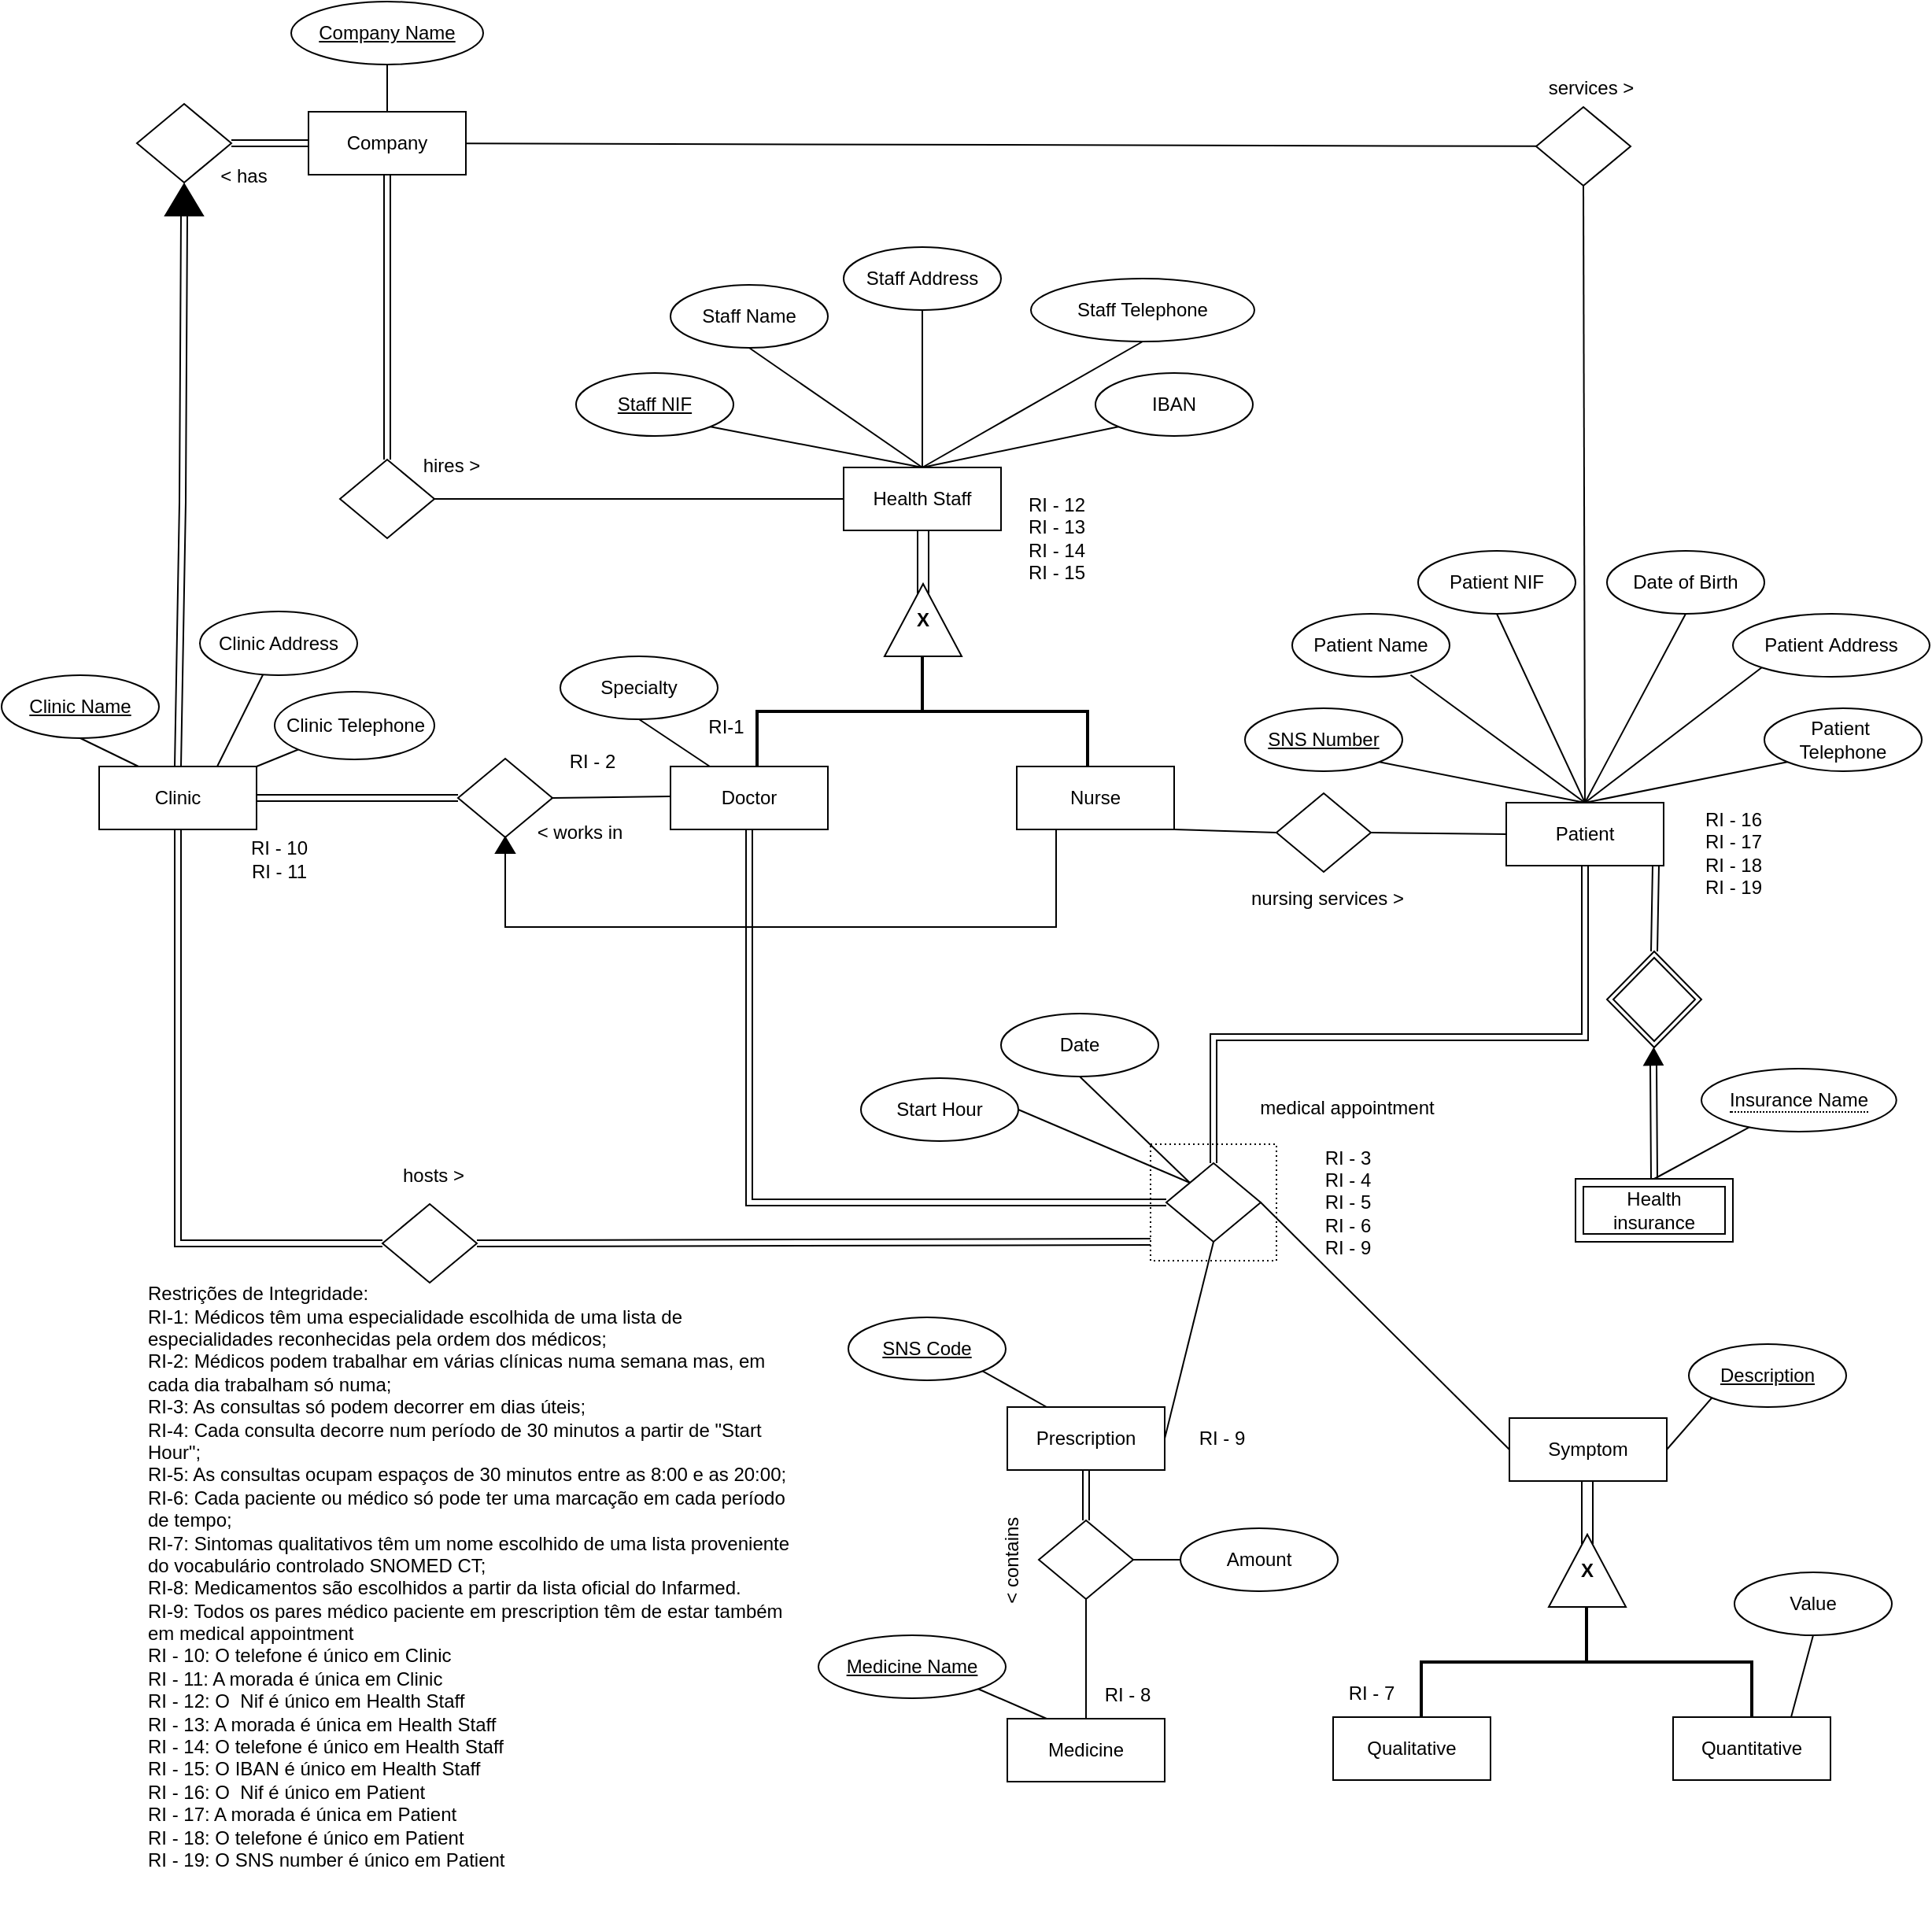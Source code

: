 <mxfile version="24.4.0" type="github">
  <diagram id="C5RBs43oDa-KdzZeNtuy" name="Page-1">
    <mxGraphModel dx="540" dy="794" grid="1" gridSize="10" guides="1" tooltips="1" connect="1" arrows="1" fold="1" page="0" pageScale="1" pageWidth="2336" pageHeight="1654" math="0" shadow="0">
      <root>
        <mxCell id="WIyWlLk6GJQsqaUBKTNV-0" />
        <mxCell id="WIyWlLk6GJQsqaUBKTNV-1" parent="WIyWlLk6GJQsqaUBKTNV-0" />
        <mxCell id="m9jgLpb1DIKgx4cPur0r-12" value="Clinic" style="whiteSpace=wrap;html=1;align=center;" parent="WIyWlLk6GJQsqaUBKTNV-1" vertex="1">
          <mxGeometry x="1082" y="488" width="100" height="40" as="geometry" />
        </mxCell>
        <mxCell id="m9jgLpb1DIKgx4cPur0r-13" value="" style="endArrow=none;html=1;rounded=0;exitX=1;exitY=0;exitDx=0;exitDy=0;entryX=0;entryY=1;entryDx=0;entryDy=0;" parent="WIyWlLk6GJQsqaUBKTNV-1" source="m9jgLpb1DIKgx4cPur0r-12" target="m9jgLpb1DIKgx4cPur0r-14" edge="1">
          <mxGeometry relative="1" as="geometry">
            <mxPoint x="1195" y="583" as="sourcePoint" />
            <mxPoint x="1265" y="583" as="targetPoint" />
          </mxGeometry>
        </mxCell>
        <mxCell id="m9jgLpb1DIKgx4cPur0r-14" value="Clinic&amp;nbsp;&lt;span style=&quot;background-color: initial;&quot;&gt;Telephone&lt;/span&gt;" style="ellipse;whiteSpace=wrap;html=1;align=center;" parent="WIyWlLk6GJQsqaUBKTNV-1" vertex="1">
          <mxGeometry x="1193.5" y="440.5" width="101.5" height="43" as="geometry" />
        </mxCell>
        <mxCell id="m9jgLpb1DIKgx4cPur0r-15" value="" style="endArrow=none;html=1;rounded=0;exitX=0.75;exitY=0;exitDx=0;exitDy=0;" parent="WIyWlLk6GJQsqaUBKTNV-1" source="m9jgLpb1DIKgx4cPur0r-12" target="m9jgLpb1DIKgx4cPur0r-16" edge="1">
          <mxGeometry relative="1" as="geometry">
            <mxPoint x="1125" y="633" as="sourcePoint" />
            <mxPoint x="1205" y="573" as="targetPoint" />
          </mxGeometry>
        </mxCell>
        <mxCell id="m9jgLpb1DIKgx4cPur0r-16" value="Clinic Address" style="ellipse;whiteSpace=wrap;html=1;align=center;" parent="WIyWlLk6GJQsqaUBKTNV-1" vertex="1">
          <mxGeometry x="1146" y="389.5" width="100" height="40.5" as="geometry" />
        </mxCell>
        <mxCell id="m9jgLpb1DIKgx4cPur0r-17" value="&lt;u&gt;Clinic Name&lt;/u&gt;" style="ellipse;whiteSpace=wrap;html=1;align=center;" parent="WIyWlLk6GJQsqaUBKTNV-1" vertex="1">
          <mxGeometry x="1020" y="430" width="100" height="40" as="geometry" />
        </mxCell>
        <mxCell id="m9jgLpb1DIKgx4cPur0r-18" value="" style="endArrow=none;html=1;rounded=0;entryX=0.5;entryY=1;entryDx=0;entryDy=0;exitX=0.25;exitY=0;exitDx=0;exitDy=0;" parent="WIyWlLk6GJQsqaUBKTNV-1" source="m9jgLpb1DIKgx4cPur0r-12" target="m9jgLpb1DIKgx4cPur0r-17" edge="1">
          <mxGeometry relative="1" as="geometry">
            <mxPoint x="1105" y="488" as="sourcePoint" />
            <mxPoint x="1063" y="471" as="targetPoint" />
          </mxGeometry>
        </mxCell>
        <mxCell id="m9jgLpb1DIKgx4cPur0r-20" value="Health Staff" style="whiteSpace=wrap;html=1;align=center;" parent="WIyWlLk6GJQsqaUBKTNV-1" vertex="1">
          <mxGeometry x="1555" y="298" width="100" height="40" as="geometry" />
        </mxCell>
        <mxCell id="m9jgLpb1DIKgx4cPur0r-22" value="" style="endArrow=none;html=1;rounded=0;exitX=1;exitY=1;exitDx=0;exitDy=0;entryX=0.5;entryY=0;entryDx=0;entryDy=0;" parent="WIyWlLk6GJQsqaUBKTNV-1" source="m9jgLpb1DIKgx4cPur0r-27" target="m9jgLpb1DIKgx4cPur0r-20" edge="1">
          <mxGeometry relative="1" as="geometry">
            <mxPoint x="1480.355" y="242.142" as="sourcePoint" />
            <mxPoint x="1845" y="148" as="targetPoint" />
          </mxGeometry>
        </mxCell>
        <mxCell id="m9jgLpb1DIKgx4cPur0r-23" value="Staff Name" style="ellipse;whiteSpace=wrap;html=1;align=center;" parent="WIyWlLk6GJQsqaUBKTNV-1" vertex="1">
          <mxGeometry x="1445" y="182" width="100" height="40" as="geometry" />
        </mxCell>
        <mxCell id="m9jgLpb1DIKgx4cPur0r-24" value="Staff Address" style="ellipse;whiteSpace=wrap;html=1;align=center;" parent="WIyWlLk6GJQsqaUBKTNV-1" vertex="1">
          <mxGeometry x="1555" y="158" width="100" height="40" as="geometry" />
        </mxCell>
        <mxCell id="m9jgLpb1DIKgx4cPur0r-25" value="Staff Telephone" style="ellipse;whiteSpace=wrap;html=1;align=center;" parent="WIyWlLk6GJQsqaUBKTNV-1" vertex="1">
          <mxGeometry x="1674" y="178" width="142" height="40" as="geometry" />
        </mxCell>
        <mxCell id="m9jgLpb1DIKgx4cPur0r-26" value="IBAN" style="ellipse;whiteSpace=wrap;html=1;align=center;" parent="WIyWlLk6GJQsqaUBKTNV-1" vertex="1">
          <mxGeometry x="1715" y="238" width="100" height="40" as="geometry" />
        </mxCell>
        <mxCell id="m9jgLpb1DIKgx4cPur0r-27" value="Staff NIF" style="ellipse;whiteSpace=wrap;html=1;align=center;fontStyle=4;" parent="WIyWlLk6GJQsqaUBKTNV-1" vertex="1">
          <mxGeometry x="1385" y="238" width="100" height="40" as="geometry" />
        </mxCell>
        <mxCell id="m9jgLpb1DIKgx4cPur0r-29" value="" style="endArrow=none;html=1;rounded=0;exitX=0.5;exitY=1;exitDx=0;exitDy=0;entryX=0.5;entryY=0;entryDx=0;entryDy=0;" parent="WIyWlLk6GJQsqaUBKTNV-1" source="m9jgLpb1DIKgx4cPur0r-23" target="m9jgLpb1DIKgx4cPur0r-20" edge="1">
          <mxGeometry relative="1" as="geometry">
            <mxPoint x="1515" y="257.38" as="sourcePoint" />
            <mxPoint x="1675" y="257.38" as="targetPoint" />
          </mxGeometry>
        </mxCell>
        <mxCell id="m9jgLpb1DIKgx4cPur0r-30" value="" style="endArrow=none;html=1;rounded=0;exitX=0.5;exitY=1;exitDx=0;exitDy=0;entryX=0.5;entryY=0;entryDx=0;entryDy=0;" parent="WIyWlLk6GJQsqaUBKTNV-1" source="m9jgLpb1DIKgx4cPur0r-24" target="m9jgLpb1DIKgx4cPur0r-20" edge="1">
          <mxGeometry relative="1" as="geometry">
            <mxPoint x="1685" y="148" as="sourcePoint" />
            <mxPoint x="1845" y="148" as="targetPoint" />
          </mxGeometry>
        </mxCell>
        <mxCell id="m9jgLpb1DIKgx4cPur0r-31" value="" style="endArrow=none;html=1;rounded=0;exitX=0;exitY=1;exitDx=0;exitDy=0;entryX=0.5;entryY=0;entryDx=0;entryDy=0;" parent="WIyWlLk6GJQsqaUBKTNV-1" source="m9jgLpb1DIKgx4cPur0r-26" target="m9jgLpb1DIKgx4cPur0r-20" edge="1">
          <mxGeometry relative="1" as="geometry">
            <mxPoint x="1685" y="148" as="sourcePoint" />
            <mxPoint x="1845" y="148" as="targetPoint" />
          </mxGeometry>
        </mxCell>
        <mxCell id="m9jgLpb1DIKgx4cPur0r-32" value="" style="endArrow=none;html=1;rounded=0;exitX=0.5;exitY=1;exitDx=0;exitDy=0;entryX=0.5;entryY=0;entryDx=0;entryDy=0;" parent="WIyWlLk6GJQsqaUBKTNV-1" source="m9jgLpb1DIKgx4cPur0r-25" target="m9jgLpb1DIKgx4cPur0r-20" edge="1">
          <mxGeometry relative="1" as="geometry">
            <mxPoint x="1685" y="148" as="sourcePoint" />
            <mxPoint x="1845" y="148" as="targetPoint" />
          </mxGeometry>
        </mxCell>
        <mxCell id="m9jgLpb1DIKgx4cPur0r-33" style="edgeStyle=orthogonalEdgeStyle;rounded=0;orthogonalLoop=1;jettySize=auto;html=1;exitX=0.5;exitY=1;exitDx=0;exitDy=0;" parent="WIyWlLk6GJQsqaUBKTNV-1" source="m9jgLpb1DIKgx4cPur0r-26" target="m9jgLpb1DIKgx4cPur0r-26" edge="1">
          <mxGeometry relative="1" as="geometry" />
        </mxCell>
        <mxCell id="m9jgLpb1DIKgx4cPur0r-51" value="" style="endArrow=none;html=1;rounded=0;" parent="WIyWlLk6GJQsqaUBKTNV-1" edge="1">
          <mxGeometry relative="1" as="geometry">
            <mxPoint x="1609" y="338" as="sourcePoint" />
            <mxPoint x="1609" y="378" as="targetPoint" />
          </mxGeometry>
        </mxCell>
        <mxCell id="m9jgLpb1DIKgx4cPur0r-52" value="" style="endArrow=none;html=1;rounded=0;" parent="WIyWlLk6GJQsqaUBKTNV-1" edge="1">
          <mxGeometry relative="1" as="geometry">
            <mxPoint x="1602" y="338" as="sourcePoint" />
            <mxPoint x="1602" y="378" as="targetPoint" />
          </mxGeometry>
        </mxCell>
        <mxCell id="m9jgLpb1DIKgx4cPur0r-53" value="&lt;b&gt;X&lt;/b&gt;" style="triangle;whiteSpace=wrap;html=1;dashed=0;direction=north;labelPosition=center;verticalLabelPosition=middle;align=center;verticalAlign=middle;horizontal=1;" parent="WIyWlLk6GJQsqaUBKTNV-1" vertex="1">
          <mxGeometry x="1581" y="372" width="49" height="46" as="geometry" />
        </mxCell>
        <mxCell id="m9jgLpb1DIKgx4cPur0r-54" value="" style="strokeWidth=2;html=1;shape=mxgraph.flowchart.annotation_2;align=left;labelPosition=right;pointerEvents=1;direction=south;" parent="WIyWlLk6GJQsqaUBKTNV-1" vertex="1">
          <mxGeometry x="1500" y="418" width="210" height="70" as="geometry" />
        </mxCell>
        <mxCell id="m9jgLpb1DIKgx4cPur0r-55" value="Patient" style="whiteSpace=wrap;html=1;align=center;" parent="WIyWlLk6GJQsqaUBKTNV-1" vertex="1">
          <mxGeometry x="1976" y="511" width="100" height="40" as="geometry" />
        </mxCell>
        <mxCell id="m9jgLpb1DIKgx4cPur0r-57" value="SNS Number" style="ellipse;whiteSpace=wrap;html=1;align=center;fontStyle=4;" parent="WIyWlLk6GJQsqaUBKTNV-1" vertex="1">
          <mxGeometry x="1810" y="451" width="100" height="40" as="geometry" />
        </mxCell>
        <mxCell id="m9jgLpb1DIKgx4cPur0r-58" value="Patient Name" style="ellipse;whiteSpace=wrap;html=1;align=center;" parent="WIyWlLk6GJQsqaUBKTNV-1" vertex="1">
          <mxGeometry x="1840" y="391" width="100" height="40" as="geometry" />
        </mxCell>
        <mxCell id="m9jgLpb1DIKgx4cPur0r-59" value="Patient NIF" style="ellipse;whiteSpace=wrap;html=1;align=center;" parent="WIyWlLk6GJQsqaUBKTNV-1" vertex="1">
          <mxGeometry x="1920" y="351" width="100" height="40" as="geometry" />
        </mxCell>
        <mxCell id="m9jgLpb1DIKgx4cPur0r-60" value="Date of Birth" style="ellipse;whiteSpace=wrap;html=1;align=center;" parent="WIyWlLk6GJQsqaUBKTNV-1" vertex="1">
          <mxGeometry x="2040" y="351" width="100" height="40" as="geometry" />
        </mxCell>
        <mxCell id="m9jgLpb1DIKgx4cPur0r-61" value="Patient&amp;nbsp;&lt;span style=&quot;background-color: initial;&quot;&gt;Address&lt;/span&gt;" style="ellipse;whiteSpace=wrap;html=1;align=center;" parent="WIyWlLk6GJQsqaUBKTNV-1" vertex="1">
          <mxGeometry x="2120" y="391" width="125" height="40" as="geometry" />
        </mxCell>
        <mxCell id="m9jgLpb1DIKgx4cPur0r-62" value="Patient&amp;nbsp;&lt;div&gt;Telephone&lt;/div&gt;" style="ellipse;whiteSpace=wrap;html=1;align=center;" parent="WIyWlLk6GJQsqaUBKTNV-1" vertex="1">
          <mxGeometry x="2140" y="451" width="100" height="40" as="geometry" />
        </mxCell>
        <mxCell id="m9jgLpb1DIKgx4cPur0r-63" value="" style="endArrow=none;html=1;rounded=0;exitX=1;exitY=1;exitDx=0;exitDy=0;entryX=0.5;entryY=0;entryDx=0;entryDy=0;" parent="WIyWlLk6GJQsqaUBKTNV-1" source="m9jgLpb1DIKgx4cPur0r-57" target="m9jgLpb1DIKgx4cPur0r-55" edge="1">
          <mxGeometry relative="1" as="geometry">
            <mxPoint x="1905.355" y="485.142" as="sourcePoint" />
            <mxPoint x="2020" y="391" as="targetPoint" />
          </mxGeometry>
        </mxCell>
        <mxCell id="m9jgLpb1DIKgx4cPur0r-64" value="" style="endArrow=none;html=1;rounded=0;exitX=0.752;exitY=0.972;exitDx=0;exitDy=0;exitPerimeter=0;entryX=0.5;entryY=0;entryDx=0;entryDy=0;" parent="WIyWlLk6GJQsqaUBKTNV-1" source="m9jgLpb1DIKgx4cPur0r-58" target="m9jgLpb1DIKgx4cPur0r-55" edge="1">
          <mxGeometry relative="1" as="geometry">
            <mxPoint x="1860" y="391" as="sourcePoint" />
            <mxPoint x="2020" y="391" as="targetPoint" />
          </mxGeometry>
        </mxCell>
        <mxCell id="m9jgLpb1DIKgx4cPur0r-65" value="" style="endArrow=none;html=1;rounded=0;exitX=0.5;exitY=1;exitDx=0;exitDy=0;entryX=0.5;entryY=0;entryDx=0;entryDy=0;" parent="WIyWlLk6GJQsqaUBKTNV-1" source="m9jgLpb1DIKgx4cPur0r-59" target="m9jgLpb1DIKgx4cPur0r-55" edge="1">
          <mxGeometry relative="1" as="geometry">
            <mxPoint x="1860" y="391" as="sourcePoint" />
            <mxPoint x="2020" y="391" as="targetPoint" />
          </mxGeometry>
        </mxCell>
        <mxCell id="m9jgLpb1DIKgx4cPur0r-66" value="" style="endArrow=none;html=1;rounded=0;exitX=0.5;exitY=1;exitDx=0;exitDy=0;entryX=0.5;entryY=0;entryDx=0;entryDy=0;" parent="WIyWlLk6GJQsqaUBKTNV-1" source="m9jgLpb1DIKgx4cPur0r-60" target="m9jgLpb1DIKgx4cPur0r-55" edge="1">
          <mxGeometry relative="1" as="geometry">
            <mxPoint x="1860" y="391" as="sourcePoint" />
            <mxPoint x="2020" y="391" as="targetPoint" />
          </mxGeometry>
        </mxCell>
        <mxCell id="m9jgLpb1DIKgx4cPur0r-69" value="" style="endArrow=none;html=1;rounded=0;entryX=0;entryY=1;entryDx=0;entryDy=0;exitX=0.5;exitY=0;exitDx=0;exitDy=0;" parent="WIyWlLk6GJQsqaUBKTNV-1" source="m9jgLpb1DIKgx4cPur0r-55" target="m9jgLpb1DIKgx4cPur0r-61" edge="1">
          <mxGeometry relative="1" as="geometry">
            <mxPoint x="1860" y="391" as="sourcePoint" />
            <mxPoint x="2020" y="391" as="targetPoint" />
          </mxGeometry>
        </mxCell>
        <mxCell id="m9jgLpb1DIKgx4cPur0r-70" value="" style="endArrow=none;html=1;rounded=0;entryX=0;entryY=1;entryDx=0;entryDy=0;exitX=0.5;exitY=0;exitDx=0;exitDy=0;" parent="WIyWlLk6GJQsqaUBKTNV-1" source="m9jgLpb1DIKgx4cPur0r-55" target="m9jgLpb1DIKgx4cPur0r-62" edge="1">
          <mxGeometry relative="1" as="geometry">
            <mxPoint x="1860" y="391" as="sourcePoint" />
            <mxPoint x="2020" y="391" as="targetPoint" />
          </mxGeometry>
        </mxCell>
        <mxCell id="Ug5Aab7L-ogycdvRvUgF-2" value="Doctor" style="whiteSpace=wrap;html=1;align=center;" parent="WIyWlLk6GJQsqaUBKTNV-1" vertex="1">
          <mxGeometry x="1445" y="488" width="100" height="40" as="geometry" />
        </mxCell>
        <mxCell id="Ug5Aab7L-ogycdvRvUgF-3" value="Specialty" style="ellipse;whiteSpace=wrap;html=1;align=center;" parent="WIyWlLk6GJQsqaUBKTNV-1" vertex="1">
          <mxGeometry x="1375" y="418" width="100" height="40" as="geometry" />
        </mxCell>
        <mxCell id="Ug5Aab7L-ogycdvRvUgF-5" value="" style="endArrow=none;html=1;rounded=0;exitX=0.5;exitY=1;exitDx=0;exitDy=0;entryX=0.25;entryY=0;entryDx=0;entryDy=0;" parent="WIyWlLk6GJQsqaUBKTNV-1" source="Ug5Aab7L-ogycdvRvUgF-3" target="Ug5Aab7L-ogycdvRvUgF-2" edge="1">
          <mxGeometry relative="1" as="geometry">
            <mxPoint x="1685" y="397" as="sourcePoint" />
            <mxPoint x="1845" y="397" as="targetPoint" />
          </mxGeometry>
        </mxCell>
        <mxCell id="Ug5Aab7L-ogycdvRvUgF-6" value="Nurse" style="whiteSpace=wrap;html=1;align=center;" parent="WIyWlLk6GJQsqaUBKTNV-1" vertex="1">
          <mxGeometry x="1665" y="488" width="100" height="40" as="geometry" />
        </mxCell>
        <mxCell id="wnzAmotindl1bWf6jCQL-2" value="" style="endArrow=none;html=1;rounded=0;exitX=0.5;exitY=0;exitDx=0;exitDy=0;" parent="WIyWlLk6GJQsqaUBKTNV-1" source="wnzAmotindl1bWf6jCQL-3" target="wnzAmotindl1bWf6jCQL-4" edge="1">
          <mxGeometry relative="1" as="geometry">
            <mxPoint x="2276.13" y="693.301" as="sourcePoint" />
            <mxPoint x="2330.728" y="678.213" as="targetPoint" />
          </mxGeometry>
        </mxCell>
        <mxCell id="wnzAmotindl1bWf6jCQL-3" value="Health insurance" style="shape=ext;margin=3;double=1;whiteSpace=wrap;html=1;align=center;" parent="WIyWlLk6GJQsqaUBKTNV-1" vertex="1">
          <mxGeometry x="2020" y="750" width="100" height="40" as="geometry" />
        </mxCell>
        <mxCell id="wnzAmotindl1bWf6jCQL-4" value="&lt;span style=&quot;border-bottom: 1px dotted&quot;&gt;Insurance Name&lt;br&gt;&lt;/span&gt;" style="ellipse;whiteSpace=wrap;html=1;align=center;" parent="WIyWlLk6GJQsqaUBKTNV-1" vertex="1">
          <mxGeometry x="2100" y="680" width="123.87" height="40" as="geometry" />
        </mxCell>
        <mxCell id="wnzAmotindl1bWf6jCQL-17" value="&lt;div&gt;Company Name&lt;/div&gt;" style="ellipse;whiteSpace=wrap;html=1;align=center;fontStyle=4;" parent="WIyWlLk6GJQsqaUBKTNV-1" vertex="1">
          <mxGeometry x="1204" y="2" width="122" height="40" as="geometry" />
        </mxCell>
        <mxCell id="wnzAmotindl1bWf6jCQL-19" value="" style="endArrow=none;html=1;rounded=0;exitX=0.5;exitY=1;exitDx=0;exitDy=0;entryX=0.5;entryY=0;entryDx=0;entryDy=0;" parent="WIyWlLk6GJQsqaUBKTNV-1" source="wnzAmotindl1bWf6jCQL-17" target="Ug5Aab7L-ogycdvRvUgF-1" edge="1">
          <mxGeometry relative="1" as="geometry">
            <mxPoint x="1137" y="94" as="sourcePoint" />
            <mxPoint x="1145" y="84" as="targetPoint" />
          </mxGeometry>
        </mxCell>
        <mxCell id="B4XKHxUm8b0waW_bjwol-3" value="" style="shape=rhombus;html=1;dashed=0;whiteSpace=wrap;perimeter=rhombusPerimeter;" parent="WIyWlLk6GJQsqaUBKTNV-1" vertex="1">
          <mxGeometry x="1106" y="67" width="60" height="50" as="geometry" />
        </mxCell>
        <mxCell id="B4XKHxUm8b0waW_bjwol-4" value="&amp;lt; has" style="text;strokeColor=none;align=center;fillColor=none;html=1;verticalAlign=middle;whiteSpace=wrap;rounded=0;" parent="WIyWlLk6GJQsqaUBKTNV-1" vertex="1">
          <mxGeometry x="1144" y="98" width="60" height="30" as="geometry" />
        </mxCell>
        <mxCell id="B4XKHxUm8b0waW_bjwol-6" value="" style="shape=rhombus;html=1;dashed=0;whiteSpace=wrap;perimeter=rhombusPerimeter;" parent="WIyWlLk6GJQsqaUBKTNV-1" vertex="1">
          <mxGeometry x="1235" y="293" width="60" height="50" as="geometry" />
        </mxCell>
        <mxCell id="B4XKHxUm8b0waW_bjwol-9" value="" style="endArrow=none;html=1;rounded=0;entryX=0;entryY=0.5;entryDx=0;entryDy=0;exitX=1;exitY=0.5;exitDx=0;exitDy=0;" parent="WIyWlLk6GJQsqaUBKTNV-1" source="B4XKHxUm8b0waW_bjwol-6" target="m9jgLpb1DIKgx4cPur0r-20" edge="1">
          <mxGeometry relative="1" as="geometry">
            <mxPoint x="1306" y="320" as="sourcePoint" />
            <mxPoint x="1296" y="280" as="targetPoint" />
          </mxGeometry>
        </mxCell>
        <mxCell id="B4XKHxUm8b0waW_bjwol-10" value="hires &amp;gt;" style="text;strokeColor=none;align=center;fillColor=none;html=1;verticalAlign=middle;whiteSpace=wrap;rounded=0;" parent="WIyWlLk6GJQsqaUBKTNV-1" vertex="1">
          <mxGeometry x="1276" y="282" width="60" height="30" as="geometry" />
        </mxCell>
        <mxCell id="B4XKHxUm8b0waW_bjwol-12" value="" style="endArrow=none;html=1;rounded=0;entryX=1;entryY=1;entryDx=0;entryDy=0;exitX=0;exitY=0.5;exitDx=0;exitDy=0;" parent="WIyWlLk6GJQsqaUBKTNV-1" source="B4XKHxUm8b0waW_bjwol-21" target="Ug5Aab7L-ogycdvRvUgF-6" edge="1">
          <mxGeometry relative="1" as="geometry">
            <mxPoint x="1669" y="600" as="sourcePoint" />
            <mxPoint x="1666" y="538" as="targetPoint" />
            <Array as="points" />
          </mxGeometry>
        </mxCell>
        <mxCell id="B4XKHxUm8b0waW_bjwol-13" value="" style="endArrow=none;html=1;rounded=0;exitX=1;exitY=0.5;exitDx=0;exitDy=0;" parent="WIyWlLk6GJQsqaUBKTNV-1" source="Ug5Aab7L-ogycdvRvUgF-1" edge="1">
          <mxGeometry relative="1" as="geometry">
            <mxPoint x="1265" y="764" as="sourcePoint" />
            <mxPoint x="1245" y="94" as="targetPoint" />
          </mxGeometry>
        </mxCell>
        <mxCell id="B4XKHxUm8b0waW_bjwol-14" value="" style="endArrow=none;html=1;rounded=0;" parent="WIyWlLk6GJQsqaUBKTNV-1" source="Ug5Aab7L-ogycdvRvUgF-1" target="B4XKHxUm8b0waW_bjwol-15" edge="1">
          <mxGeometry relative="1" as="geometry">
            <mxPoint x="1200" y="94" as="sourcePoint" />
            <mxPoint x="2000" y="94" as="targetPoint" />
          </mxGeometry>
        </mxCell>
        <mxCell id="B4XKHxUm8b0waW_bjwol-15" value="" style="shape=rhombus;html=1;dashed=0;whiteSpace=wrap;perimeter=rhombusPerimeter;" parent="WIyWlLk6GJQsqaUBKTNV-1" vertex="1">
          <mxGeometry x="1995" y="69" width="60" height="50" as="geometry" />
        </mxCell>
        <mxCell id="B4XKHxUm8b0waW_bjwol-16" value="" style="endArrow=none;html=1;rounded=0;exitX=0.5;exitY=1;exitDx=0;exitDy=0;entryX=0.5;entryY=0;entryDx=0;entryDy=0;" parent="WIyWlLk6GJQsqaUBKTNV-1" source="B4XKHxUm8b0waW_bjwol-15" target="m9jgLpb1DIKgx4cPur0r-55" edge="1">
          <mxGeometry relative="1" as="geometry">
            <mxPoint x="1719" y="640" as="sourcePoint" />
            <mxPoint x="2120" y="119" as="targetPoint" />
          </mxGeometry>
        </mxCell>
        <mxCell id="B4XKHxUm8b0waW_bjwol-18" value="services &amp;gt;" style="text;strokeColor=none;align=center;fillColor=none;html=1;verticalAlign=middle;whiteSpace=wrap;rounded=0;" parent="WIyWlLk6GJQsqaUBKTNV-1" vertex="1">
          <mxGeometry x="2000" y="42" width="60" height="30" as="geometry" />
        </mxCell>
        <mxCell id="B4XKHxUm8b0waW_bjwol-20" value="" style="endArrow=none;html=1;rounded=0;entryX=0;entryY=0.5;entryDx=0;entryDy=0;exitX=1;exitY=0.5;exitDx=0;exitDy=0;" parent="WIyWlLk6GJQsqaUBKTNV-1" source="B4XKHxUm8b0waW_bjwol-21" target="m9jgLpb1DIKgx4cPur0r-55" edge="1">
          <mxGeometry relative="1" as="geometry">
            <mxPoint x="2297" y="571" as="sourcePoint" />
            <mxPoint x="1943" y="522" as="targetPoint" />
            <Array as="points" />
          </mxGeometry>
        </mxCell>
        <mxCell id="B4XKHxUm8b0waW_bjwol-21" value="" style="shape=rhombus;html=1;dashed=0;whiteSpace=wrap;perimeter=rhombusPerimeter;" parent="WIyWlLk6GJQsqaUBKTNV-1" vertex="1">
          <mxGeometry x="1830" y="505" width="60" height="50" as="geometry" />
        </mxCell>
        <mxCell id="B4XKHxUm8b0waW_bjwol-22" value="nursing services &amp;gt;" style="text;strokeColor=none;align=center;fillColor=none;html=1;verticalAlign=middle;whiteSpace=wrap;rounded=0;" parent="WIyWlLk6GJQsqaUBKTNV-1" vertex="1">
          <mxGeometry x="1807" y="557" width="111" height="30" as="geometry" />
        </mxCell>
        <mxCell id="B4XKHxUm8b0waW_bjwol-23" value="" style="shape=rhombus;html=1;dashed=0;whiteSpace=wrap;perimeter=rhombusPerimeter;" parent="WIyWlLk6GJQsqaUBKTNV-1" vertex="1">
          <mxGeometry x="1760" y="740" width="60" height="50" as="geometry" />
        </mxCell>
        <mxCell id="B4XKHxUm8b0waW_bjwol-25" value="" style="endArrow=none;html=1;rounded=0;exitX=1;exitY=0.5;exitDx=0;exitDy=0;entryX=0;entryY=0.5;entryDx=0;entryDy=0;" parent="WIyWlLk6GJQsqaUBKTNV-1" source="B4XKHxUm8b0waW_bjwol-23" target="B4XKHxUm8b0waW_bjwol-26" edge="1">
          <mxGeometry relative="1" as="geometry">
            <mxPoint x="1740" y="850" as="sourcePoint" />
            <mxPoint x="2280" y="765" as="targetPoint" />
            <Array as="points" />
          </mxGeometry>
        </mxCell>
        <mxCell id="B4XKHxUm8b0waW_bjwol-26" value="Symptom" style="whiteSpace=wrap;html=1;align=center;" parent="WIyWlLk6GJQsqaUBKTNV-1" vertex="1">
          <mxGeometry x="1978" y="902" width="100" height="40" as="geometry" />
        </mxCell>
        <mxCell id="B4XKHxUm8b0waW_bjwol-27" value="" style="endArrow=none;html=1;rounded=0;" parent="WIyWlLk6GJQsqaUBKTNV-1" edge="1">
          <mxGeometry relative="1" as="geometry">
            <mxPoint x="2031" y="942" as="sourcePoint" />
            <mxPoint x="2031" y="982" as="targetPoint" />
          </mxGeometry>
        </mxCell>
        <mxCell id="B4XKHxUm8b0waW_bjwol-28" value="" style="endArrow=none;html=1;rounded=0;" parent="WIyWlLk6GJQsqaUBKTNV-1" edge="1">
          <mxGeometry relative="1" as="geometry">
            <mxPoint x="2024" y="942" as="sourcePoint" />
            <mxPoint x="2024" y="982" as="targetPoint" />
          </mxGeometry>
        </mxCell>
        <mxCell id="B4XKHxUm8b0waW_bjwol-29" value="&lt;b&gt;X&lt;/b&gt;" style="triangle;whiteSpace=wrap;html=1;dashed=0;direction=north;labelPosition=center;verticalLabelPosition=middle;align=center;verticalAlign=middle;horizontal=1;" parent="WIyWlLk6GJQsqaUBKTNV-1" vertex="1">
          <mxGeometry x="2003" y="976" width="49" height="46" as="geometry" />
        </mxCell>
        <mxCell id="B4XKHxUm8b0waW_bjwol-30" value="" style="strokeWidth=2;html=1;shape=mxgraph.flowchart.annotation_2;align=left;labelPosition=right;pointerEvents=1;direction=south;" parent="WIyWlLk6GJQsqaUBKTNV-1" vertex="1">
          <mxGeometry x="1922" y="1022" width="210" height="70" as="geometry" />
        </mxCell>
        <mxCell id="B4XKHxUm8b0waW_bjwol-31" value="Description" style="ellipse;whiteSpace=wrap;html=1;align=center;fontStyle=4;" parent="WIyWlLk6GJQsqaUBKTNV-1" vertex="1">
          <mxGeometry x="2092" y="855" width="100" height="40" as="geometry" />
        </mxCell>
        <mxCell id="B4XKHxUm8b0waW_bjwol-32" value="" style="endArrow=none;html=1;rounded=0;entryX=0;entryY=1;entryDx=0;entryDy=0;exitX=1;exitY=0.5;exitDx=0;exitDy=0;" parent="WIyWlLk6GJQsqaUBKTNV-1" source="B4XKHxUm8b0waW_bjwol-26" target="B4XKHxUm8b0waW_bjwol-31" edge="1">
          <mxGeometry relative="1" as="geometry">
            <mxPoint x="2077" y="917" as="sourcePoint" />
            <mxPoint x="2172" y="1125" as="targetPoint" />
          </mxGeometry>
        </mxCell>
        <mxCell id="B4XKHxUm8b0waW_bjwol-33" value="Qualitative" style="whiteSpace=wrap;html=1;align=center;" parent="WIyWlLk6GJQsqaUBKTNV-1" vertex="1">
          <mxGeometry x="1866" y="1092" width="100" height="40" as="geometry" />
        </mxCell>
        <mxCell id="B4XKHxUm8b0waW_bjwol-34" value="Quantitative" style="whiteSpace=wrap;html=1;align=center;" parent="WIyWlLk6GJQsqaUBKTNV-1" vertex="1">
          <mxGeometry x="2082" y="1092" width="100" height="40" as="geometry" />
        </mxCell>
        <mxCell id="B4XKHxUm8b0waW_bjwol-35" value="Value" style="ellipse;whiteSpace=wrap;html=1;align=center;" parent="WIyWlLk6GJQsqaUBKTNV-1" vertex="1">
          <mxGeometry x="2121" y="1000" width="100" height="40" as="geometry" />
        </mxCell>
        <mxCell id="B4XKHxUm8b0waW_bjwol-36" value="" style="endArrow=none;html=1;rounded=0;entryX=0.5;entryY=1;entryDx=0;entryDy=0;exitX=0.75;exitY=0;exitDx=0;exitDy=0;" parent="WIyWlLk6GJQsqaUBKTNV-1" source="B4XKHxUm8b0waW_bjwol-34" target="B4XKHxUm8b0waW_bjwol-35" edge="1">
          <mxGeometry relative="1" as="geometry">
            <mxPoint x="1986" y="1037" as="sourcePoint" />
            <mxPoint x="2146" y="1037" as="targetPoint" />
          </mxGeometry>
        </mxCell>
        <mxCell id="B4XKHxUm8b0waW_bjwol-37" value="Prescription" style="whiteSpace=wrap;html=1;align=center;" parent="WIyWlLk6GJQsqaUBKTNV-1" vertex="1">
          <mxGeometry x="1659" y="895" width="100" height="40" as="geometry" />
        </mxCell>
        <mxCell id="B4XKHxUm8b0waW_bjwol-38" value="" style="endArrow=none;html=1;rounded=0;exitX=1;exitY=0.5;exitDx=0;exitDy=0;entryX=0.5;entryY=1;entryDx=0;entryDy=0;" parent="WIyWlLk6GJQsqaUBKTNV-1" source="B4XKHxUm8b0waW_bjwol-37" target="B4XKHxUm8b0waW_bjwol-23" edge="1">
          <mxGeometry relative="1" as="geometry">
            <mxPoint x="1860" y="880" as="sourcePoint" />
            <mxPoint x="2020" y="880" as="targetPoint" />
            <Array as="points" />
          </mxGeometry>
        </mxCell>
        <mxCell id="B4XKHxUm8b0waW_bjwol-39" value="SNS Code" style="ellipse;whiteSpace=wrap;html=1;align=center;fontStyle=4;" parent="WIyWlLk6GJQsqaUBKTNV-1" vertex="1">
          <mxGeometry x="1558" y="838" width="100" height="40" as="geometry" />
        </mxCell>
        <mxCell id="B4XKHxUm8b0waW_bjwol-40" value="" style="endArrow=none;html=1;rounded=0;exitX=1;exitY=1;exitDx=0;exitDy=0;entryX=0.25;entryY=0;entryDx=0;entryDy=0;" parent="WIyWlLk6GJQsqaUBKTNV-1" source="B4XKHxUm8b0waW_bjwol-39" target="B4XKHxUm8b0waW_bjwol-37" edge="1">
          <mxGeometry relative="1" as="geometry">
            <mxPoint x="1929" y="1050" as="sourcePoint" />
            <mxPoint x="2089" y="1050" as="targetPoint" />
          </mxGeometry>
        </mxCell>
        <mxCell id="B4XKHxUm8b0waW_bjwol-42" value="" style="shape=rhombus;html=1;dashed=0;whiteSpace=wrap;perimeter=rhombusPerimeter;" parent="WIyWlLk6GJQsqaUBKTNV-1" vertex="1">
          <mxGeometry x="1679" y="967" width="60" height="50" as="geometry" />
        </mxCell>
        <mxCell id="B4XKHxUm8b0waW_bjwol-43" value="" style="endArrow=none;html=1;rounded=0;exitX=0.5;exitY=1;exitDx=0;exitDy=0;" parent="WIyWlLk6GJQsqaUBKTNV-1" source="B4XKHxUm8b0waW_bjwol-42" target="B4XKHxUm8b0waW_bjwol-44" edge="1">
          <mxGeometry relative="1" as="geometry">
            <mxPoint x="1749" y="980" as="sourcePoint" />
            <mxPoint x="1709" y="1060" as="targetPoint" />
          </mxGeometry>
        </mxCell>
        <mxCell id="B4XKHxUm8b0waW_bjwol-44" value="Medicine" style="whiteSpace=wrap;html=1;align=center;" parent="WIyWlLk6GJQsqaUBKTNV-1" vertex="1">
          <mxGeometry x="1659" y="1093" width="100" height="40" as="geometry" />
        </mxCell>
        <mxCell id="B4XKHxUm8b0waW_bjwol-45" value="&amp;nbsp;&amp;lt; contains" style="text;strokeColor=none;align=center;fillColor=none;html=1;verticalAlign=middle;whiteSpace=wrap;rounded=0;rotation=270;" parent="WIyWlLk6GJQsqaUBKTNV-1" vertex="1">
          <mxGeometry x="1627" y="979" width="70" height="30" as="geometry" />
        </mxCell>
        <mxCell id="B4XKHxUm8b0waW_bjwol-46" value="Amount" style="ellipse;whiteSpace=wrap;html=1;align=center;" parent="WIyWlLk6GJQsqaUBKTNV-1" vertex="1">
          <mxGeometry x="1769" y="972" width="100" height="40" as="geometry" />
        </mxCell>
        <mxCell id="B4XKHxUm8b0waW_bjwol-47" value="" style="endArrow=none;html=1;rounded=0;exitX=1;exitY=0.5;exitDx=0;exitDy=0;entryX=0;entryY=0.5;entryDx=0;entryDy=0;" parent="WIyWlLk6GJQsqaUBKTNV-1" source="B4XKHxUm8b0waW_bjwol-42" target="B4XKHxUm8b0waW_bjwol-46" edge="1">
          <mxGeometry relative="1" as="geometry">
            <mxPoint x="1739" y="1030" as="sourcePoint" />
            <mxPoint x="1899" y="1030" as="targetPoint" />
          </mxGeometry>
        </mxCell>
        <mxCell id="B4XKHxUm8b0waW_bjwol-48" value="medical appointment" style="text;strokeColor=none;align=center;fillColor=none;html=1;verticalAlign=middle;whiteSpace=wrap;rounded=0;" parent="WIyWlLk6GJQsqaUBKTNV-1" vertex="1">
          <mxGeometry x="1810" y="690" width="130" height="30" as="geometry" />
        </mxCell>
        <mxCell id="B4XKHxUm8b0waW_bjwol-54" value="" style="endArrow=none;html=1;rounded=0;dashed=1;dashPattern=1 2;" parent="WIyWlLk6GJQsqaUBKTNV-1" edge="1">
          <mxGeometry relative="1" as="geometry">
            <mxPoint x="1750" y="729" as="sourcePoint" />
            <mxPoint x="1830" y="729" as="targetPoint" />
            <Array as="points">
              <mxPoint x="1750" y="802" />
              <mxPoint x="1830" y="802" />
            </Array>
          </mxGeometry>
        </mxCell>
        <mxCell id="B4XKHxUm8b0waW_bjwol-55" value="" style="resizable=0;html=1;whiteSpace=wrap;align=left;verticalAlign=bottom;" parent="B4XKHxUm8b0waW_bjwol-54" connectable="0" vertex="1">
          <mxGeometry x="-1" relative="1" as="geometry" />
        </mxCell>
        <mxCell id="B4XKHxUm8b0waW_bjwol-56" value="" style="resizable=0;html=1;whiteSpace=wrap;align=right;verticalAlign=bottom;" parent="B4XKHxUm8b0waW_bjwol-54" connectable="0" vertex="1">
          <mxGeometry x="1" relative="1" as="geometry" />
        </mxCell>
        <mxCell id="B4XKHxUm8b0waW_bjwol-57" value="" style="endArrow=none;html=1;rounded=0;dashed=1;dashPattern=1 2;" parent="WIyWlLk6GJQsqaUBKTNV-1" edge="1">
          <mxGeometry relative="1" as="geometry">
            <mxPoint x="1750" y="728" as="sourcePoint" />
            <mxPoint x="1830" y="728" as="targetPoint" />
          </mxGeometry>
        </mxCell>
        <mxCell id="B4XKHxUm8b0waW_bjwol-58" value="" style="resizable=0;html=1;whiteSpace=wrap;align=left;verticalAlign=bottom;" parent="B4XKHxUm8b0waW_bjwol-57" connectable="0" vertex="1">
          <mxGeometry x="-1" relative="1" as="geometry" />
        </mxCell>
        <mxCell id="B4XKHxUm8b0waW_bjwol-59" value="" style="resizable=0;html=1;whiteSpace=wrap;align=right;verticalAlign=bottom;" parent="B4XKHxUm8b0waW_bjwol-57" connectable="0" vertex="1">
          <mxGeometry x="1" relative="1" as="geometry" />
        </mxCell>
        <mxCell id="B4XKHxUm8b0waW_bjwol-65" value="Date" style="ellipse;whiteSpace=wrap;html=1;align=center;" parent="WIyWlLk6GJQsqaUBKTNV-1" vertex="1">
          <mxGeometry x="1655" y="645" width="100" height="40" as="geometry" />
        </mxCell>
        <mxCell id="B4XKHxUm8b0waW_bjwol-66" value="Start Hour" style="ellipse;whiteSpace=wrap;html=1;align=center;" parent="WIyWlLk6GJQsqaUBKTNV-1" vertex="1">
          <mxGeometry x="1566" y="686" width="100" height="40" as="geometry" />
        </mxCell>
        <mxCell id="B4XKHxUm8b0waW_bjwol-67" value="" style="endArrow=none;html=1;rounded=0;entryX=1;entryY=0.5;entryDx=0;entryDy=0;exitX=0;exitY=0;exitDx=0;exitDy=0;" parent="WIyWlLk6GJQsqaUBKTNV-1" source="B4XKHxUm8b0waW_bjwol-23" target="B4XKHxUm8b0waW_bjwol-66" edge="1">
          <mxGeometry relative="1" as="geometry">
            <mxPoint x="1810" y="750" as="sourcePoint" />
            <mxPoint x="1970" y="750" as="targetPoint" />
          </mxGeometry>
        </mxCell>
        <mxCell id="B4XKHxUm8b0waW_bjwol-68" value="" style="endArrow=none;html=1;rounded=0;exitX=0;exitY=0;exitDx=0;exitDy=0;entryX=0.5;entryY=1;entryDx=0;entryDy=0;" parent="WIyWlLk6GJQsqaUBKTNV-1" source="B4XKHxUm8b0waW_bjwol-23" target="B4XKHxUm8b0waW_bjwol-65" edge="1">
          <mxGeometry relative="1" as="geometry">
            <mxPoint x="1810" y="750" as="sourcePoint" />
            <mxPoint x="1970" y="750" as="targetPoint" />
          </mxGeometry>
        </mxCell>
        <mxCell id="IjgLaGqV-RNz8sM2G5_5-20" value="" style="endArrow=none;html=1;rounded=0;entryX=0;entryY=0.5;entryDx=0;entryDy=0;exitX=1;exitY=0.5;exitDx=0;exitDy=0;" parent="WIyWlLk6GJQsqaUBKTNV-1" source="IjgLaGqV-RNz8sM2G5_5-24" edge="1">
          <mxGeometry relative="1" as="geometry">
            <mxPoint x="1286" y="507" as="sourcePoint" />
            <mxPoint x="1445" y="507" as="targetPoint" />
          </mxGeometry>
        </mxCell>
        <mxCell id="IjgLaGqV-RNz8sM2G5_5-23" value="" style="endArrow=none;html=1;rounded=0;exitX=0;exitY=0.5;exitDx=0;exitDy=0;entryX=0.25;entryY=1;entryDx=0;entryDy=0;" parent="WIyWlLk6GJQsqaUBKTNV-1" source="IjgLaGqV-RNz8sM2G5_5-32" target="Ug5Aab7L-ogycdvRvUgF-6" edge="1">
          <mxGeometry relative="1" as="geometry">
            <mxPoint x="1256" y="590" as="sourcePoint" />
            <mxPoint x="1606" y="590" as="targetPoint" />
            <Array as="points">
              <mxPoint x="1340" y="590" />
              <mxPoint x="1690" y="590" />
            </Array>
          </mxGeometry>
        </mxCell>
        <mxCell id="IjgLaGqV-RNz8sM2G5_5-24" value="" style="shape=rhombus;html=1;dashed=0;whiteSpace=wrap;perimeter=rhombusPerimeter;" parent="WIyWlLk6GJQsqaUBKTNV-1" vertex="1">
          <mxGeometry x="1310" y="483" width="60" height="50" as="geometry" />
        </mxCell>
        <mxCell id="IjgLaGqV-RNz8sM2G5_5-27" value="&amp;lt; works in" style="text;html=1;align=center;verticalAlign=middle;resizable=0;points=[];autosize=1;strokeColor=none;fillColor=none;" parent="WIyWlLk6GJQsqaUBKTNV-1" vertex="1">
          <mxGeometry x="1347" y="515" width="80" height="30" as="geometry" />
        </mxCell>
        <mxCell id="IjgLaGqV-RNz8sM2G5_5-32" value="" style="triangle;whiteSpace=wrap;html=1;rotation=-90;fillColor=#000000;" parent="WIyWlLk6GJQsqaUBKTNV-1" vertex="1">
          <mxGeometry x="1335" y="532" width="10" height="12" as="geometry" />
        </mxCell>
        <mxCell id="IjgLaGqV-RNz8sM2G5_5-40" value="" style="shape=link;html=1;rounded=0;entryX=0;entryY=0.5;entryDx=0;entryDy=0;" parent="WIyWlLk6GJQsqaUBKTNV-1" target="DIfjxxpeBm34ElhHOMep-3" edge="1">
          <mxGeometry relative="1" as="geometry">
            <mxPoint x="2071" y="551" as="sourcePoint" />
            <mxPoint x="2079.12" y="597.575" as="targetPoint" />
            <Array as="points" />
          </mxGeometry>
        </mxCell>
        <mxCell id="IjgLaGqV-RNz8sM2G5_5-43" value="" style="shape=link;html=1;rounded=0;exitX=0;exitY=0.5;exitDx=0;exitDy=0;entryX=0.5;entryY=0;entryDx=0;entryDy=0;" parent="WIyWlLk6GJQsqaUBKTNV-1" source="IjgLaGqV-RNz8sM2G5_5-16" target="m9jgLpb1DIKgx4cPur0r-12" edge="1">
          <mxGeometry relative="1" as="geometry">
            <mxPoint x="812" y="107" as="sourcePoint" />
            <mxPoint x="985" y="508" as="targetPoint" />
            <Array as="points">
              <mxPoint x="1135" y="320" />
            </Array>
          </mxGeometry>
        </mxCell>
        <mxCell id="jm6a07xHTlRLZ0ycuueC-0" value="&lt;div style=&quot;text-align: left;&quot;&gt;&lt;br&gt;&lt;/div&gt;&lt;div style=&quot;text-align: left;&quot;&gt;&lt;span style=&quot;background-color: initial;&quot;&gt;Restrições de Integridade:&lt;/span&gt;&lt;/div&gt;&lt;div&gt;&lt;div style=&quot;text-align: left;&quot;&gt;&lt;span style=&quot;background-color: initial;&quot;&gt;RI-1: Médicos têm uma especialidade escolhida de uma lista de especialidades&amp;nbsp;&lt;/span&gt;&lt;span style=&quot;background-color: initial;&quot;&gt;reconhecidas pela ordem dos médicos;&lt;/span&gt;&lt;/div&gt;&lt;div style=&quot;text-align: left;&quot;&gt;&lt;span style=&quot;background-color: initial;&quot;&gt;RI-2: Médicos podem trabalhar em várias clínicas numa semana mas, em cada dia trabalham só numa;&lt;/span&gt;&lt;/div&gt;&lt;div style=&quot;text-align: left;&quot;&gt;&lt;span style=&quot;background-color: initial;&quot;&gt;RI-3: As consultas só podem decorrer em dias úteis;&lt;/span&gt;&lt;/div&gt;&lt;div&gt;&lt;div style=&quot;text-align: left;&quot;&gt;RI-4: Cada consulta decorre num período de 30 minutos a partir de &quot;Start Hour&quot;;&lt;/div&gt;&lt;div style=&quot;text-align: left;&quot;&gt;RI-5: As consultas ocupam espaços de 30 minutos entre as 8:00 e as 20:00;&lt;/div&gt;&lt;div style=&quot;text-align: left;&quot;&gt;RI-6: Cada paciente ou médico só pode ter uma marcação em cada período de tempo;&lt;/div&gt;&lt;div style=&quot;text-align: left;&quot;&gt;RI-7:&amp;nbsp;&lt;span style=&quot;background-color: initial;&quot;&gt;Sintomas&amp;nbsp;qualitativos têm um nome&amp;nbsp;&lt;/span&gt;&lt;span style=&quot;background-color: initial;&quot;&gt;escolhido de uma lista proveniente do vocabulário controlado SNOMED CT;&lt;/span&gt;&lt;/div&gt;&lt;/div&gt;&lt;/div&gt;&lt;div style=&quot;text-align: left;&quot;&gt;&lt;span style=&quot;background-color: initial;&quot;&gt;RI-8: M&lt;/span&gt;&lt;span style=&quot;background-color: initial; text-align: center;&quot;&gt;edicamentos são escolhidos a partir da lista oficial do Infarmed.&lt;/span&gt;&lt;/div&gt;&lt;div style=&quot;text-align: left;&quot;&gt;&lt;span style=&quot;background-color: initial; text-align: center;&quot;&gt;RI-9: Todos os pares médico paciente em prescription têm de estar também em medical appointment&lt;br&gt;&lt;/span&gt;&lt;/div&gt;&lt;div style=&quot;text-align: left;&quot;&gt;&lt;span style=&quot;background-color: initial;&quot;&gt;RI - 10: O telefone é único em Clinic&lt;br&gt;&lt;/span&gt;&lt;/div&gt;&lt;div style=&quot;text-align: left;&quot;&gt;&lt;span style=&quot;background-color: initial;&quot;&gt;RI - 11: A morada é única em Clinic&lt;br&gt;&lt;/span&gt;&lt;/div&gt;&lt;div style=&quot;text-align: left;&quot;&gt;&lt;span style=&quot;background-color: initial;&quot;&gt;RI - 12: O&amp;nbsp; Nif é único em Health Staff&lt;/span&gt;&lt;/div&gt;&lt;div style=&quot;text-align: left;&quot;&gt;&lt;span style=&quot;background-color: initial;&quot;&gt;RI - 13: A morada é única em Health Staff&lt;/span&gt;&lt;/div&gt;&lt;div style=&quot;text-align: left;&quot;&gt;&lt;span style=&quot;background-color: initial;&quot;&gt;RI - 14: O telefone é único em Health Staff&lt;/span&gt;&lt;/div&gt;&lt;div style=&quot;text-align: left;&quot;&gt;&lt;span style=&quot;background-color: initial;&quot;&gt;RI - 15: O IBAN é único em Health Staff&lt;br&gt;&lt;/span&gt;&lt;/div&gt;&lt;div style=&quot;text-align: left;&quot;&gt;&lt;div style=&quot;text-align: left;&quot;&gt;&lt;span style=&quot;background-color: initial;&quot;&gt;RI - 16: O&amp;nbsp; Nif é único em Patient&lt;br&gt;&lt;/span&gt;&lt;/div&gt;&lt;div style=&quot;text-align: left;&quot;&gt;&lt;span style=&quot;background-color: initial;&quot;&gt;RI - 17: A morada é única em Patient&lt;br&gt;&lt;/span&gt;&lt;/div&gt;&lt;div style=&quot;text-align: left;&quot;&gt;&lt;span style=&quot;background-color: initial;&quot;&gt;RI - 18: O telefone é único em Patient&lt;br&gt;&lt;/span&gt;&lt;/div&gt;&lt;span style=&quot;background-color: initial;&quot;&gt;RI - 19: O SNS number é único em Patient&lt;br&gt;&lt;/span&gt;&lt;/div&gt;&lt;div style=&quot;text-align: left;&quot;&gt;&lt;span style=&quot;background-color: initial;&quot;&gt;&lt;br&gt;&lt;/span&gt;&lt;/div&gt;&lt;div style=&quot;text-align: left;&quot;&gt;&lt;span style=&quot;background-color: initial;&quot;&gt;&lt;br&gt;&lt;/span&gt;&lt;/div&gt;" style="text;strokeColor=none;align=center;fillColor=none;html=1;verticalAlign=middle;whiteSpace=wrap;rounded=0;" parent="WIyWlLk6GJQsqaUBKTNV-1" vertex="1">
          <mxGeometry x="1112" y="837" width="418" height="345" as="geometry" />
        </mxCell>
        <mxCell id="jm6a07xHTlRLZ0ycuueC-1" value="Medicine Name" style="ellipse;whiteSpace=wrap;html=1;align=center;fontStyle=4;" parent="WIyWlLk6GJQsqaUBKTNV-1" vertex="1">
          <mxGeometry x="1539" y="1040" width="119" height="40" as="geometry" />
        </mxCell>
        <mxCell id="jm6a07xHTlRLZ0ycuueC-2" value="" style="endArrow=none;html=1;rounded=0;exitX=1;exitY=1;exitDx=0;exitDy=0;entryX=0.25;entryY=0;entryDx=0;entryDy=0;" parent="WIyWlLk6GJQsqaUBKTNV-1" source="jm6a07xHTlRLZ0ycuueC-1" target="B4XKHxUm8b0waW_bjwol-44" edge="1">
          <mxGeometry relative="1" as="geometry">
            <mxPoint x="1649" y="1020" as="sourcePoint" />
            <mxPoint x="1809" y="1020" as="targetPoint" />
          </mxGeometry>
        </mxCell>
        <mxCell id="CQiO0zF6Q8Tx_IdA4bHp-3" value="" style="shape=link;html=1;rounded=0;entryX=0.5;entryY=0;entryDx=0;entryDy=0;" parent="WIyWlLk6GJQsqaUBKTNV-1" source="B4XKHxUm8b0waW_bjwol-37" target="B4XKHxUm8b0waW_bjwol-42" edge="1">
          <mxGeometry relative="1" as="geometry">
            <mxPoint x="1589" y="980" as="sourcePoint" />
            <mxPoint x="1749" y="980" as="targetPoint" />
          </mxGeometry>
        </mxCell>
        <mxCell id="CQiO0zF6Q8Tx_IdA4bHp-4" value="" style="resizable=0;html=1;whiteSpace=wrap;align=right;verticalAlign=bottom;" parent="CQiO0zF6Q8Tx_IdA4bHp-3" connectable="0" vertex="1">
          <mxGeometry x="1" relative="1" as="geometry" />
        </mxCell>
        <mxCell id="SFy1H3z6jbO-ufePMQXo-0" value="" style="shape=link;html=1;rounded=0;exitX=0.5;exitY=1;exitDx=0;exitDy=0;entryX=0.5;entryY=0;entryDx=0;entryDy=0;" parent="WIyWlLk6GJQsqaUBKTNV-1" source="Ug5Aab7L-ogycdvRvUgF-1" target="B4XKHxUm8b0waW_bjwol-6" edge="1">
          <mxGeometry relative="1" as="geometry">
            <mxPoint x="1295" y="200" as="sourcePoint" />
            <mxPoint x="1455" y="200" as="targetPoint" />
          </mxGeometry>
        </mxCell>
        <mxCell id="SFy1H3z6jbO-ufePMQXo-7" value="" style="shape=link;html=1;rounded=0;exitX=1;exitY=0.5;exitDx=0;exitDy=0;entryX=0;entryY=0.5;entryDx=0;entryDy=0;" parent="WIyWlLk6GJQsqaUBKTNV-1" source="B4XKHxUm8b0waW_bjwol-3" target="Ug5Aab7L-ogycdvRvUgF-1" edge="1">
          <mxGeometry relative="1" as="geometry">
            <mxPoint x="1205" y="234" as="sourcePoint" />
            <mxPoint x="1365" y="234" as="targetPoint" />
          </mxGeometry>
        </mxCell>
        <mxCell id="IjgLaGqV-RNz8sM2G5_5-16" value="" style="triangle;whiteSpace=wrap;html=1;rotation=-90;fillColor=#000000;" parent="WIyWlLk6GJQsqaUBKTNV-1" vertex="1">
          <mxGeometry x="1126" y="116" width="20" height="24" as="geometry" />
        </mxCell>
        <mxCell id="SFy1H3z6jbO-ufePMQXo-11" style="edgeStyle=orthogonalEdgeStyle;rounded=0;orthogonalLoop=1;jettySize=auto;html=1;exitX=0.5;exitY=0;exitDx=0;exitDy=0;entryX=0.5;entryY=1;entryDx=0;entryDy=0;" parent="WIyWlLk6GJQsqaUBKTNV-1" source="IjgLaGqV-RNz8sM2G5_5-16" target="IjgLaGqV-RNz8sM2G5_5-16" edge="1">
          <mxGeometry relative="1" as="geometry" />
        </mxCell>
        <mxCell id="SFy1H3z6jbO-ufePMQXo-12" value="" style="shape=link;html=1;rounded=0;entryX=0.5;entryY=1;entryDx=0;entryDy=0;exitX=0.5;exitY=0;exitDx=0;exitDy=0;" parent="WIyWlLk6GJQsqaUBKTNV-1" source="B4XKHxUm8b0waW_bjwol-23" target="m9jgLpb1DIKgx4cPur0r-55" edge="1">
          <mxGeometry relative="1" as="geometry">
            <mxPoint x="1790" y="720" as="sourcePoint" />
            <mxPoint x="2170" y="560" as="targetPoint" />
            <Array as="points">
              <mxPoint x="1790" y="660" />
              <mxPoint x="2026" y="660" />
            </Array>
          </mxGeometry>
        </mxCell>
        <mxCell id="SFy1H3z6jbO-ufePMQXo-14" value="" style="shape=link;html=1;rounded=0;exitX=0.5;exitY=1;exitDx=0;exitDy=0;entryX=0;entryY=0.5;entryDx=0;entryDy=0;" parent="WIyWlLk6GJQsqaUBKTNV-1" source="Ug5Aab7L-ogycdvRvUgF-2" target="B4XKHxUm8b0waW_bjwol-23" edge="1">
          <mxGeometry relative="1" as="geometry">
            <mxPoint x="1420" y="620" as="sourcePoint" />
            <mxPoint x="1580" y="620" as="targetPoint" />
            <Array as="points">
              <mxPoint x="1495" y="765" />
            </Array>
          </mxGeometry>
        </mxCell>
        <mxCell id="SFy1H3z6jbO-ufePMQXo-15" value="" style="resizable=0;html=1;whiteSpace=wrap;align=right;verticalAlign=bottom;" parent="SFy1H3z6jbO-ufePMQXo-14" connectable="0" vertex="1">
          <mxGeometry x="1" relative="1" as="geometry" />
        </mxCell>
        <mxCell id="SFy1H3z6jbO-ufePMQXo-16" value="" style="shape=link;html=1;rounded=0;exitX=0.5;exitY=1;exitDx=0;exitDy=0;entryX=0;entryY=0.5;entryDx=0;entryDy=0;" parent="WIyWlLk6GJQsqaUBKTNV-1" source="m9jgLpb1DIKgx4cPur0r-12" target="SFy1H3z6jbO-ufePMQXo-18" edge="1">
          <mxGeometry relative="1" as="geometry">
            <mxPoint x="1415" y="640" as="sourcePoint" />
            <mxPoint x="1795" y="790" as="targetPoint" />
            <Array as="points">
              <mxPoint x="1132" y="791" />
            </Array>
          </mxGeometry>
        </mxCell>
        <mxCell id="SFy1H3z6jbO-ufePMQXo-18" value="" style="shape=rhombus;html=1;dashed=0;whiteSpace=wrap;perimeter=rhombusPerimeter;" parent="WIyWlLk6GJQsqaUBKTNV-1" vertex="1">
          <mxGeometry x="1262" y="766" width="60" height="50" as="geometry" />
        </mxCell>
        <mxCell id="SFy1H3z6jbO-ufePMQXo-20" value="" style="shape=link;html=1;rounded=0;exitX=1;exitY=0.5;exitDx=0;exitDy=0;" parent="WIyWlLk6GJQsqaUBKTNV-1" source="SFy1H3z6jbO-ufePMQXo-18" edge="1">
          <mxGeometry relative="1" as="geometry">
            <mxPoint x="1330" y="710" as="sourcePoint" />
            <mxPoint x="1750" y="790" as="targetPoint" />
          </mxGeometry>
        </mxCell>
        <mxCell id="SFy1H3z6jbO-ufePMQXo-22" value="hosts &amp;gt;" style="text;html=1;align=center;verticalAlign=middle;resizable=0;points=[];autosize=1;strokeColor=none;fillColor=none;" parent="WIyWlLk6GJQsqaUBKTNV-1" vertex="1">
          <mxGeometry x="1264" y="733" width="60" height="30" as="geometry" />
        </mxCell>
        <mxCell id="SFy1H3z6jbO-ufePMQXo-25" value="" style="shape=link;html=1;rounded=0;exitX=1;exitY=0.5;exitDx=0;exitDy=0;entryX=0;entryY=0.5;entryDx=0;entryDy=0;" parent="WIyWlLk6GJQsqaUBKTNV-1" source="m9jgLpb1DIKgx4cPur0r-12" target="IjgLaGqV-RNz8sM2G5_5-24" edge="1">
          <mxGeometry relative="1" as="geometry">
            <mxPoint x="1170" y="400" as="sourcePoint" />
            <mxPoint x="1330" y="400" as="targetPoint" />
          </mxGeometry>
        </mxCell>
        <mxCell id="_w2FdFG-zxgjtAR9CfnY-0" value="" style="shape=link;html=1;rounded=0;entryX=0.5;entryY=0;entryDx=0;entryDy=0;exitX=0.5;exitY=1;exitDx=0;exitDy=0;" parent="WIyWlLk6GJQsqaUBKTNV-1" source="_w2FdFG-zxgjtAR9CfnY-2" target="wnzAmotindl1bWf6jCQL-3" edge="1">
          <mxGeometry relative="1" as="geometry">
            <mxPoint x="2124" y="668" as="sourcePoint" />
            <mxPoint x="2024" y="638" as="targetPoint" />
          </mxGeometry>
        </mxCell>
        <mxCell id="_w2FdFG-zxgjtAR9CfnY-2" value="" style="triangle;whiteSpace=wrap;html=1;rotation=-60;fillColor=#000000;direction=south;" parent="WIyWlLk6GJQsqaUBKTNV-1" vertex="1">
          <mxGeometry x="2065" y="670" width="12" height="10" as="geometry" />
        </mxCell>
        <mxCell id="DIfjxxpeBm34ElhHOMep-3" value="" style="shape=rhombus;double=1;perimeter=rhombusPerimeter;whiteSpace=wrap;html=1;align=center;direction=south;" parent="WIyWlLk6GJQsqaUBKTNV-1" vertex="1">
          <mxGeometry x="2040" y="605.47" width="60" height="61.05" as="geometry" />
        </mxCell>
        <mxCell id="DIfjxxpeBm34ElhHOMep-6" value="" style="endArrow=none;html=1;rounded=0;" parent="WIyWlLk6GJQsqaUBKTNV-1" target="Ug5Aab7L-ogycdvRvUgF-1" edge="1">
          <mxGeometry relative="1" as="geometry">
            <mxPoint x="1245" y="94" as="sourcePoint" />
            <mxPoint x="2040" y="94" as="targetPoint" />
          </mxGeometry>
        </mxCell>
        <mxCell id="Ug5Aab7L-ogycdvRvUgF-1" value="Company" style="whiteSpace=wrap;html=1;align=center;" parent="WIyWlLk6GJQsqaUBKTNV-1" vertex="1">
          <mxGeometry x="1215" y="72" width="100" height="40" as="geometry" />
        </mxCell>
        <mxCell id="Vh36rG5NA8E54AXmx6I6-0" value="&lt;div&gt;RI-1&lt;/div&gt;" style="text;html=1;align=center;verticalAlign=middle;resizable=0;points=[];autosize=1;strokeColor=none;fillColor=none;" parent="WIyWlLk6GJQsqaUBKTNV-1" vertex="1">
          <mxGeometry x="1455" y="448" width="50" height="30" as="geometry" />
        </mxCell>
        <mxCell id="Vh36rG5NA8E54AXmx6I6-1" value="RI - 2" style="text;html=1;align=center;verticalAlign=middle;resizable=0;points=[];autosize=1;strokeColor=none;fillColor=none;" parent="WIyWlLk6GJQsqaUBKTNV-1" vertex="1">
          <mxGeometry x="1370" y="470" width="50" height="30" as="geometry" />
        </mxCell>
        <mxCell id="Vh36rG5NA8E54AXmx6I6-2" value="&lt;div&gt;RI - 3&lt;/div&gt;&lt;div&gt;RI - 4&lt;/div&gt;&lt;div&gt;RI - 5&lt;/div&gt;&lt;div&gt;RI - 6&lt;/div&gt;&lt;div&gt;RI - 9&lt;br&gt;&lt;/div&gt;" style="text;html=1;align=center;verticalAlign=middle;resizable=0;points=[];autosize=1;strokeColor=none;fillColor=none;" parent="WIyWlLk6GJQsqaUBKTNV-1" vertex="1">
          <mxGeometry x="1850" y="720" width="50" height="90" as="geometry" />
        </mxCell>
        <mxCell id="Vh36rG5NA8E54AXmx6I6-3" value="RI - 7" style="text;html=1;align=center;verticalAlign=middle;resizable=0;points=[];autosize=1;strokeColor=none;fillColor=none;" parent="WIyWlLk6GJQsqaUBKTNV-1" vertex="1">
          <mxGeometry x="1865" y="1062" width="50" height="30" as="geometry" />
        </mxCell>
        <mxCell id="Vh36rG5NA8E54AXmx6I6-5" value="RI - 8" style="text;html=1;align=center;verticalAlign=middle;resizable=0;points=[];autosize=1;strokeColor=none;fillColor=none;" parent="WIyWlLk6GJQsqaUBKTNV-1" vertex="1">
          <mxGeometry x="1710" y="1063" width="50" height="30" as="geometry" />
        </mxCell>
        <mxCell id="_BqhS-hAI8EpcfWpUssP-0" value="RI - 9" style="text;html=1;align=center;verticalAlign=middle;resizable=0;points=[];autosize=1;strokeColor=none;fillColor=none;" vertex="1" parent="WIyWlLk6GJQsqaUBKTNV-1">
          <mxGeometry x="1770" y="900" width="50" height="30" as="geometry" />
        </mxCell>
        <mxCell id="_BqhS-hAI8EpcfWpUssP-1" value="&lt;div&gt;RI - 10&lt;/div&gt;&lt;div&gt;RI - 11&lt;br&gt;&lt;/div&gt;" style="text;html=1;align=center;verticalAlign=middle;resizable=0;points=[];autosize=1;strokeColor=none;fillColor=none;" vertex="1" parent="WIyWlLk6GJQsqaUBKTNV-1">
          <mxGeometry x="1166" y="527" width="60" height="40" as="geometry" />
        </mxCell>
        <mxCell id="_BqhS-hAI8EpcfWpUssP-2" value="&lt;div style=&quot;text-align: left;&quot;&gt;&lt;span style=&quot;background-color: initial;&quot;&gt;RI - 12&lt;/span&gt;&lt;/div&gt;&lt;div style=&quot;text-align: left;&quot;&gt;&lt;span style=&quot;background-color: initial;&quot;&gt;RI - 13&lt;/span&gt;&lt;/div&gt;&lt;div style=&quot;text-align: left;&quot;&gt;&lt;span style=&quot;background-color: initial;&quot;&gt;RI - 14 &lt;br&gt;&lt;/span&gt;&lt;/div&gt;&lt;span style=&quot;background-color: initial;&quot;&gt;RI - 15&lt;/span&gt;" style="text;html=1;align=center;verticalAlign=middle;resizable=0;points=[];autosize=1;strokeColor=none;fillColor=none;" vertex="1" parent="WIyWlLk6GJQsqaUBKTNV-1">
          <mxGeometry x="1660" y="308" width="60" height="70" as="geometry" />
        </mxCell>
        <mxCell id="_BqhS-hAI8EpcfWpUssP-3" value="&lt;div style=&quot;text-align: left;&quot;&gt;&lt;span style=&quot;background-color: initial;&quot;&gt;RI - 16&lt;br&gt;&lt;/span&gt;&lt;/div&gt;&lt;div style=&quot;text-align: left;&quot;&gt;&lt;span style=&quot;background-color: initial;&quot;&gt;RI - 17&lt;br&gt;&lt;/span&gt;&lt;/div&gt;&lt;div style=&quot;text-align: left;&quot;&gt;&lt;span style=&quot;background-color: initial;&quot;&gt;RI - 18&lt;br&gt;&lt;/span&gt;&lt;/div&gt;&lt;span style=&quot;background-color: initial;&quot;&gt;RI - 19&lt;br&gt;&lt;/span&gt;" style="text;html=1;align=center;verticalAlign=middle;resizable=0;points=[];autosize=1;strokeColor=none;fillColor=none;" vertex="1" parent="WIyWlLk6GJQsqaUBKTNV-1">
          <mxGeometry x="2090" y="508" width="60" height="70" as="geometry" />
        </mxCell>
      </root>
    </mxGraphModel>
  </diagram>
</mxfile>
